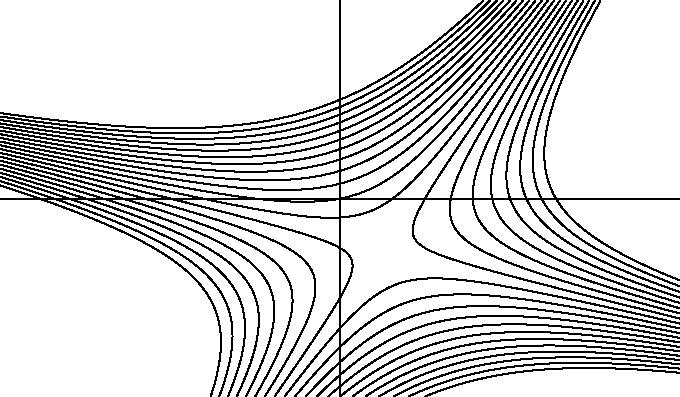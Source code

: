 size(12cm,7cm,IgnoreAspect);
import contour;
import graph;

xaxis();
yaxis();

real f(real x, real y) {return x^2 - y^2 + 2x*y - 3y + x;}

int n=20;
real[] c=new real[n];
for(int i=0; i < n; ++i) c[i]=i-10;

draw(contour(f,(-4,-4),(4,4),c));
